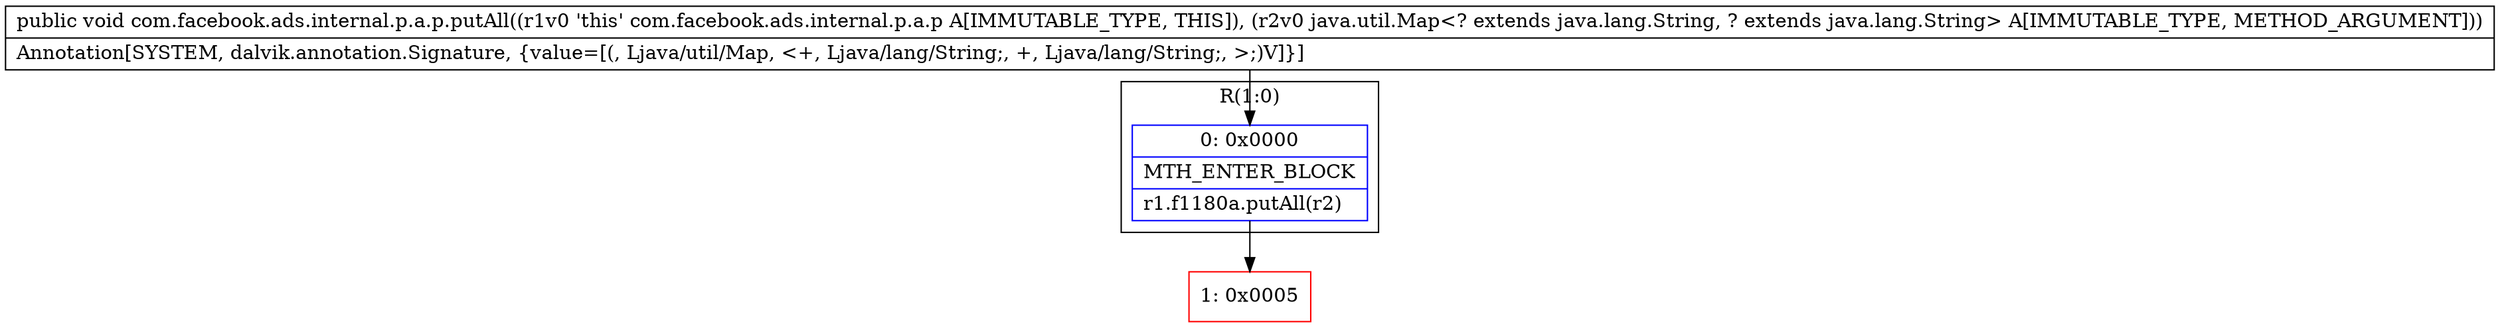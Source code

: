 digraph "CFG forcom.facebook.ads.internal.p.a.p.putAll(Ljava\/util\/Map;)V" {
subgraph cluster_Region_650074431 {
label = "R(1:0)";
node [shape=record,color=blue];
Node_0 [shape=record,label="{0\:\ 0x0000|MTH_ENTER_BLOCK\l|r1.f1180a.putAll(r2)\l}"];
}
Node_1 [shape=record,color=red,label="{1\:\ 0x0005}"];
MethodNode[shape=record,label="{public void com.facebook.ads.internal.p.a.p.putAll((r1v0 'this' com.facebook.ads.internal.p.a.p A[IMMUTABLE_TYPE, THIS]), (r2v0 java.util.Map\<? extends java.lang.String, ? extends java.lang.String\> A[IMMUTABLE_TYPE, METHOD_ARGUMENT]))  | Annotation[SYSTEM, dalvik.annotation.Signature, \{value=[(, Ljava\/util\/Map, \<+, Ljava\/lang\/String;, +, Ljava\/lang\/String;, \>;)V]\}]\l}"];
MethodNode -> Node_0;
Node_0 -> Node_1;
}


